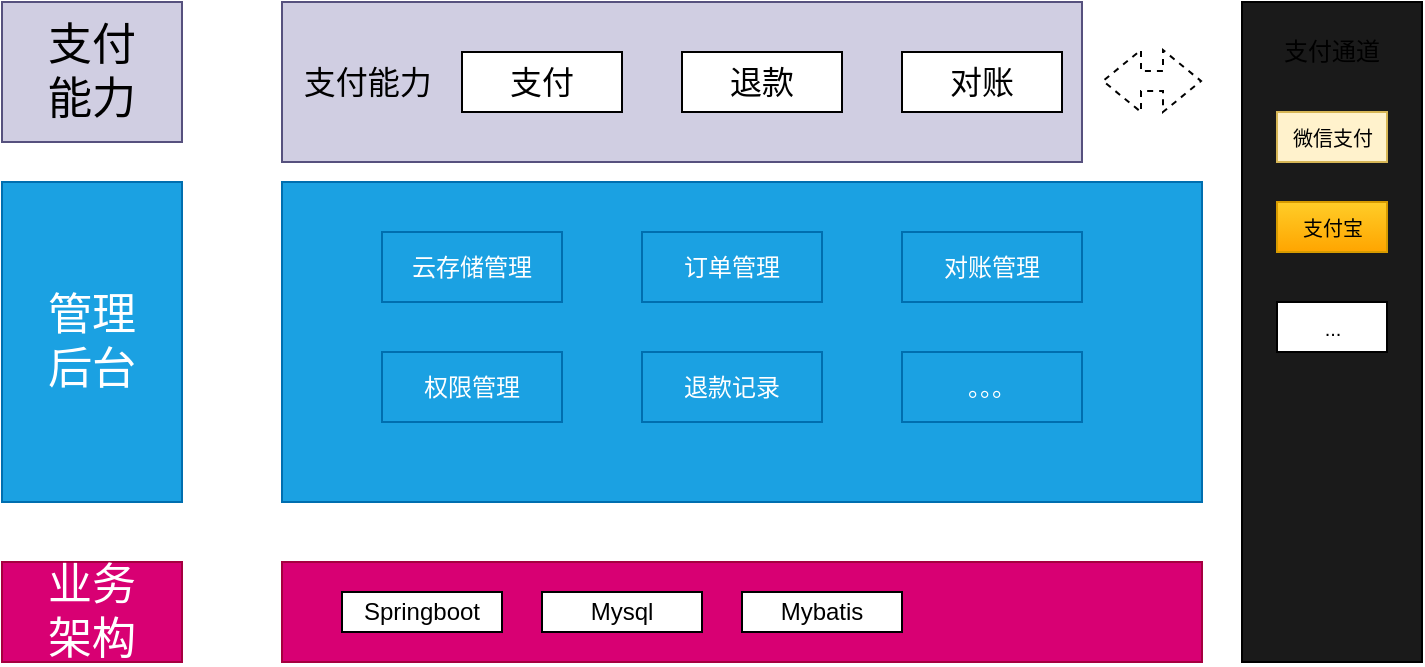 <mxfile version="16.1.2" type="device"><diagram id="CIzp4e4uGTmgqV9BaWrN" name="第 1 页"><mxGraphModel dx="1104" dy="680" grid="1" gridSize="10" guides="1" tooltips="1" connect="1" arrows="1" fold="1" page="1" pageScale="1" pageWidth="827" pageHeight="1169" math="0" shadow="0"><root><mxCell id="0"/><mxCell id="1" parent="0"/><mxCell id="a_O0tpWlOpr1_drZb-Uv-1" value="&lt;font style=&quot;font-size: 22px&quot;&gt;支付&lt;br&gt;能力&lt;/font&gt;" style="rounded=0;whiteSpace=wrap;html=1;fillColor=#d0cee2;strokeColor=#56517e;" parent="1" vertex="1"><mxGeometry x="80" y="90" width="90" height="70" as="geometry"/></mxCell><mxCell id="a_O0tpWlOpr1_drZb-Uv-2" value="&lt;font style=&quot;font-size: 22px&quot;&gt;管理&lt;br&gt;后台&lt;/font&gt;" style="rounded=0;whiteSpace=wrap;html=1;fillColor=#1ba1e2;fontColor=#ffffff;strokeColor=#006EAF;" parent="1" vertex="1"><mxGeometry x="80" y="180" width="90" height="160" as="geometry"/></mxCell><mxCell id="a_O0tpWlOpr1_drZb-Uv-3" value="&lt;font style=&quot;font-size: 16px&quot;&gt;&amp;nbsp; 支付能力&lt;/font&gt;" style="rounded=0;whiteSpace=wrap;html=1;align=left;fillColor=#d0cee2;strokeColor=#56517e;" parent="1" vertex="1"><mxGeometry x="220" y="90" width="400" height="80" as="geometry"/></mxCell><mxCell id="a_O0tpWlOpr1_drZb-Uv-4" value="支付" style="rounded=0;whiteSpace=wrap;html=1;fontSize=16;" parent="1" vertex="1"><mxGeometry x="310" y="115" width="80" height="30" as="geometry"/></mxCell><mxCell id="a_O0tpWlOpr1_drZb-Uv-5" value="退款" style="rounded=0;whiteSpace=wrap;html=1;fontSize=16;" parent="1" vertex="1"><mxGeometry x="420" y="115" width="80" height="30" as="geometry"/></mxCell><mxCell id="a_O0tpWlOpr1_drZb-Uv-6" value="对账" style="rounded=0;whiteSpace=wrap;html=1;fontSize=16;" parent="1" vertex="1"><mxGeometry x="530" y="115" width="80" height="30" as="geometry"/></mxCell><mxCell id="a_O0tpWlOpr1_drZb-Uv-7" value="" style="rounded=0;whiteSpace=wrap;html=1;fillColor=#1ba1e2;fontColor=#ffffff;strokeColor=#006EAF;" parent="1" vertex="1"><mxGeometry x="220" y="180" width="460" height="160" as="geometry"/></mxCell><mxCell id="a_O0tpWlOpr1_drZb-Uv-8" value="&lt;div style=&quot;text-align: justify&quot;&gt;&lt;br&gt;&lt;/div&gt;" style="rounded=0;whiteSpace=wrap;html=1;fontSize=16;align=center;fillColor=#1A1A1A;" parent="1" vertex="1"><mxGeometry x="700" y="90" width="90" height="330" as="geometry"/></mxCell><mxCell id="a_O0tpWlOpr1_drZb-Uv-9" value="支付通道" style="text;html=1;strokeColor=none;fillColor=none;align=center;verticalAlign=middle;whiteSpace=wrap;rounded=0;fontSize=12;" parent="1" vertex="1"><mxGeometry x="715" y="100" width="60" height="30" as="geometry"/></mxCell><mxCell id="a_O0tpWlOpr1_drZb-Uv-10" value="&lt;font style=&quot;font-size: 10px&quot;&gt;微信支付&lt;/font&gt;" style="rounded=0;whiteSpace=wrap;html=1;fontSize=12;fillColor=#fff2cc;strokeColor=#d6b656;" parent="1" vertex="1"><mxGeometry x="717.5" y="145" width="55" height="25" as="geometry"/></mxCell><mxCell id="a_O0tpWlOpr1_drZb-Uv-11" value="&lt;font style=&quot;font-size: 10px&quot;&gt;支付宝&lt;/font&gt;" style="rounded=0;whiteSpace=wrap;html=1;fontSize=12;fillColor=#ffcd28;gradientColor=#ffa500;strokeColor=#d79b00;" parent="1" vertex="1"><mxGeometry x="717.5" y="190" width="55" height="25" as="geometry"/></mxCell><mxCell id="a_O0tpWlOpr1_drZb-Uv-12" value="&lt;font style=&quot;font-size: 10px&quot;&gt;...&lt;/font&gt;" style="rounded=0;whiteSpace=wrap;html=1;fontSize=12;" parent="1" vertex="1"><mxGeometry x="717.5" y="240" width="55" height="25" as="geometry"/></mxCell><mxCell id="a_O0tpWlOpr1_drZb-Uv-13" value="" style="shape=flexArrow;endArrow=classic;startArrow=classic;html=1;rounded=0;fontSize=10;dashed=1;" parent="1" edge="1"><mxGeometry width="100" height="100" relative="1" as="geometry"><mxPoint x="630" y="129.5" as="sourcePoint"/><mxPoint x="680" y="129.5" as="targetPoint"/></mxGeometry></mxCell><mxCell id="a_O0tpWlOpr1_drZb-Uv-14" value="&lt;font style=&quot;font-size: 12px&quot;&gt;云存储管理&lt;/font&gt;" style="rounded=0;whiteSpace=wrap;html=1;fontSize=10;fillColor=#1ba1e2;fontColor=#ffffff;strokeColor=#006EAF;" parent="1" vertex="1"><mxGeometry x="270" y="205" width="90" height="35" as="geometry"/></mxCell><mxCell id="a_O0tpWlOpr1_drZb-Uv-15" value="&lt;font style=&quot;font-size: 12px&quot;&gt;订单管理&lt;/font&gt;" style="rounded=0;whiteSpace=wrap;html=1;fontSize=10;fillColor=#1ba1e2;fontColor=#ffffff;strokeColor=#006EAF;" parent="1" vertex="1"><mxGeometry x="400" y="205" width="90" height="35" as="geometry"/></mxCell><mxCell id="a_O0tpWlOpr1_drZb-Uv-16" value="&lt;font style=&quot;font-size: 12px&quot;&gt;对账管理&lt;/font&gt;" style="rounded=0;whiteSpace=wrap;html=1;fontSize=10;fillColor=#1ba1e2;fontColor=#ffffff;strokeColor=#006EAF;" parent="1" vertex="1"><mxGeometry x="530" y="205" width="90" height="35" as="geometry"/></mxCell><mxCell id="a_O0tpWlOpr1_drZb-Uv-17" value="&lt;font style=&quot;font-size: 12px&quot;&gt;权限管理&lt;/font&gt;" style="rounded=0;whiteSpace=wrap;html=1;fontSize=10;fillColor=#1ba1e2;fontColor=#ffffff;strokeColor=#006EAF;" parent="1" vertex="1"><mxGeometry x="270" y="265" width="90" height="35" as="geometry"/></mxCell><mxCell id="a_O0tpWlOpr1_drZb-Uv-18" value="&lt;font style=&quot;font-size: 12px&quot;&gt;退款记录&lt;/font&gt;" style="rounded=0;whiteSpace=wrap;html=1;fontSize=10;fillColor=#1ba1e2;fontColor=#ffffff;strokeColor=#006EAF;" parent="1" vertex="1"><mxGeometry x="400" y="265" width="90" height="35" as="geometry"/></mxCell><mxCell id="a_O0tpWlOpr1_drZb-Uv-19" value="&lt;font style=&quot;font-size: 12px&quot;&gt;。。。&lt;/font&gt;" style="rounded=0;whiteSpace=wrap;html=1;fontSize=10;fillColor=#1ba1e2;fontColor=#ffffff;strokeColor=#006EAF;" parent="1" vertex="1"><mxGeometry x="530" y="265" width="90" height="35" as="geometry"/></mxCell><mxCell id="a_O0tpWlOpr1_drZb-Uv-20" value="&lt;font style=&quot;font-size: 22px&quot;&gt;业务&lt;br&gt;架构&lt;/font&gt;" style="rounded=0;whiteSpace=wrap;html=1;fontSize=12;fillColor=#d80073;fontColor=#ffffff;strokeColor=#A50040;" parent="1" vertex="1"><mxGeometry x="80" y="370" width="90" height="50" as="geometry"/></mxCell><mxCell id="a_O0tpWlOpr1_drZb-Uv-21" value="" style="rounded=0;whiteSpace=wrap;html=1;fontSize=12;fillColor=#d80073;fontColor=#ffffff;strokeColor=#A50040;" parent="1" vertex="1"><mxGeometry x="220" y="370" width="460" height="50" as="geometry"/></mxCell><mxCell id="a_O0tpWlOpr1_drZb-Uv-24" value="Springboot" style="rounded=0;whiteSpace=wrap;html=1;fontSize=12;" parent="1" vertex="1"><mxGeometry x="250" y="385" width="80" height="20" as="geometry"/></mxCell><mxCell id="a_O0tpWlOpr1_drZb-Uv-25" value="Mysql" style="rounded=0;whiteSpace=wrap;html=1;fontSize=12;" parent="1" vertex="1"><mxGeometry x="350" y="385" width="80" height="20" as="geometry"/></mxCell><mxCell id="a_O0tpWlOpr1_drZb-Uv-26" value="Mybatis" style="rounded=0;whiteSpace=wrap;html=1;fontSize=12;" parent="1" vertex="1"><mxGeometry x="450" y="385" width="80" height="20" as="geometry"/></mxCell></root></mxGraphModel></diagram></mxfile>
